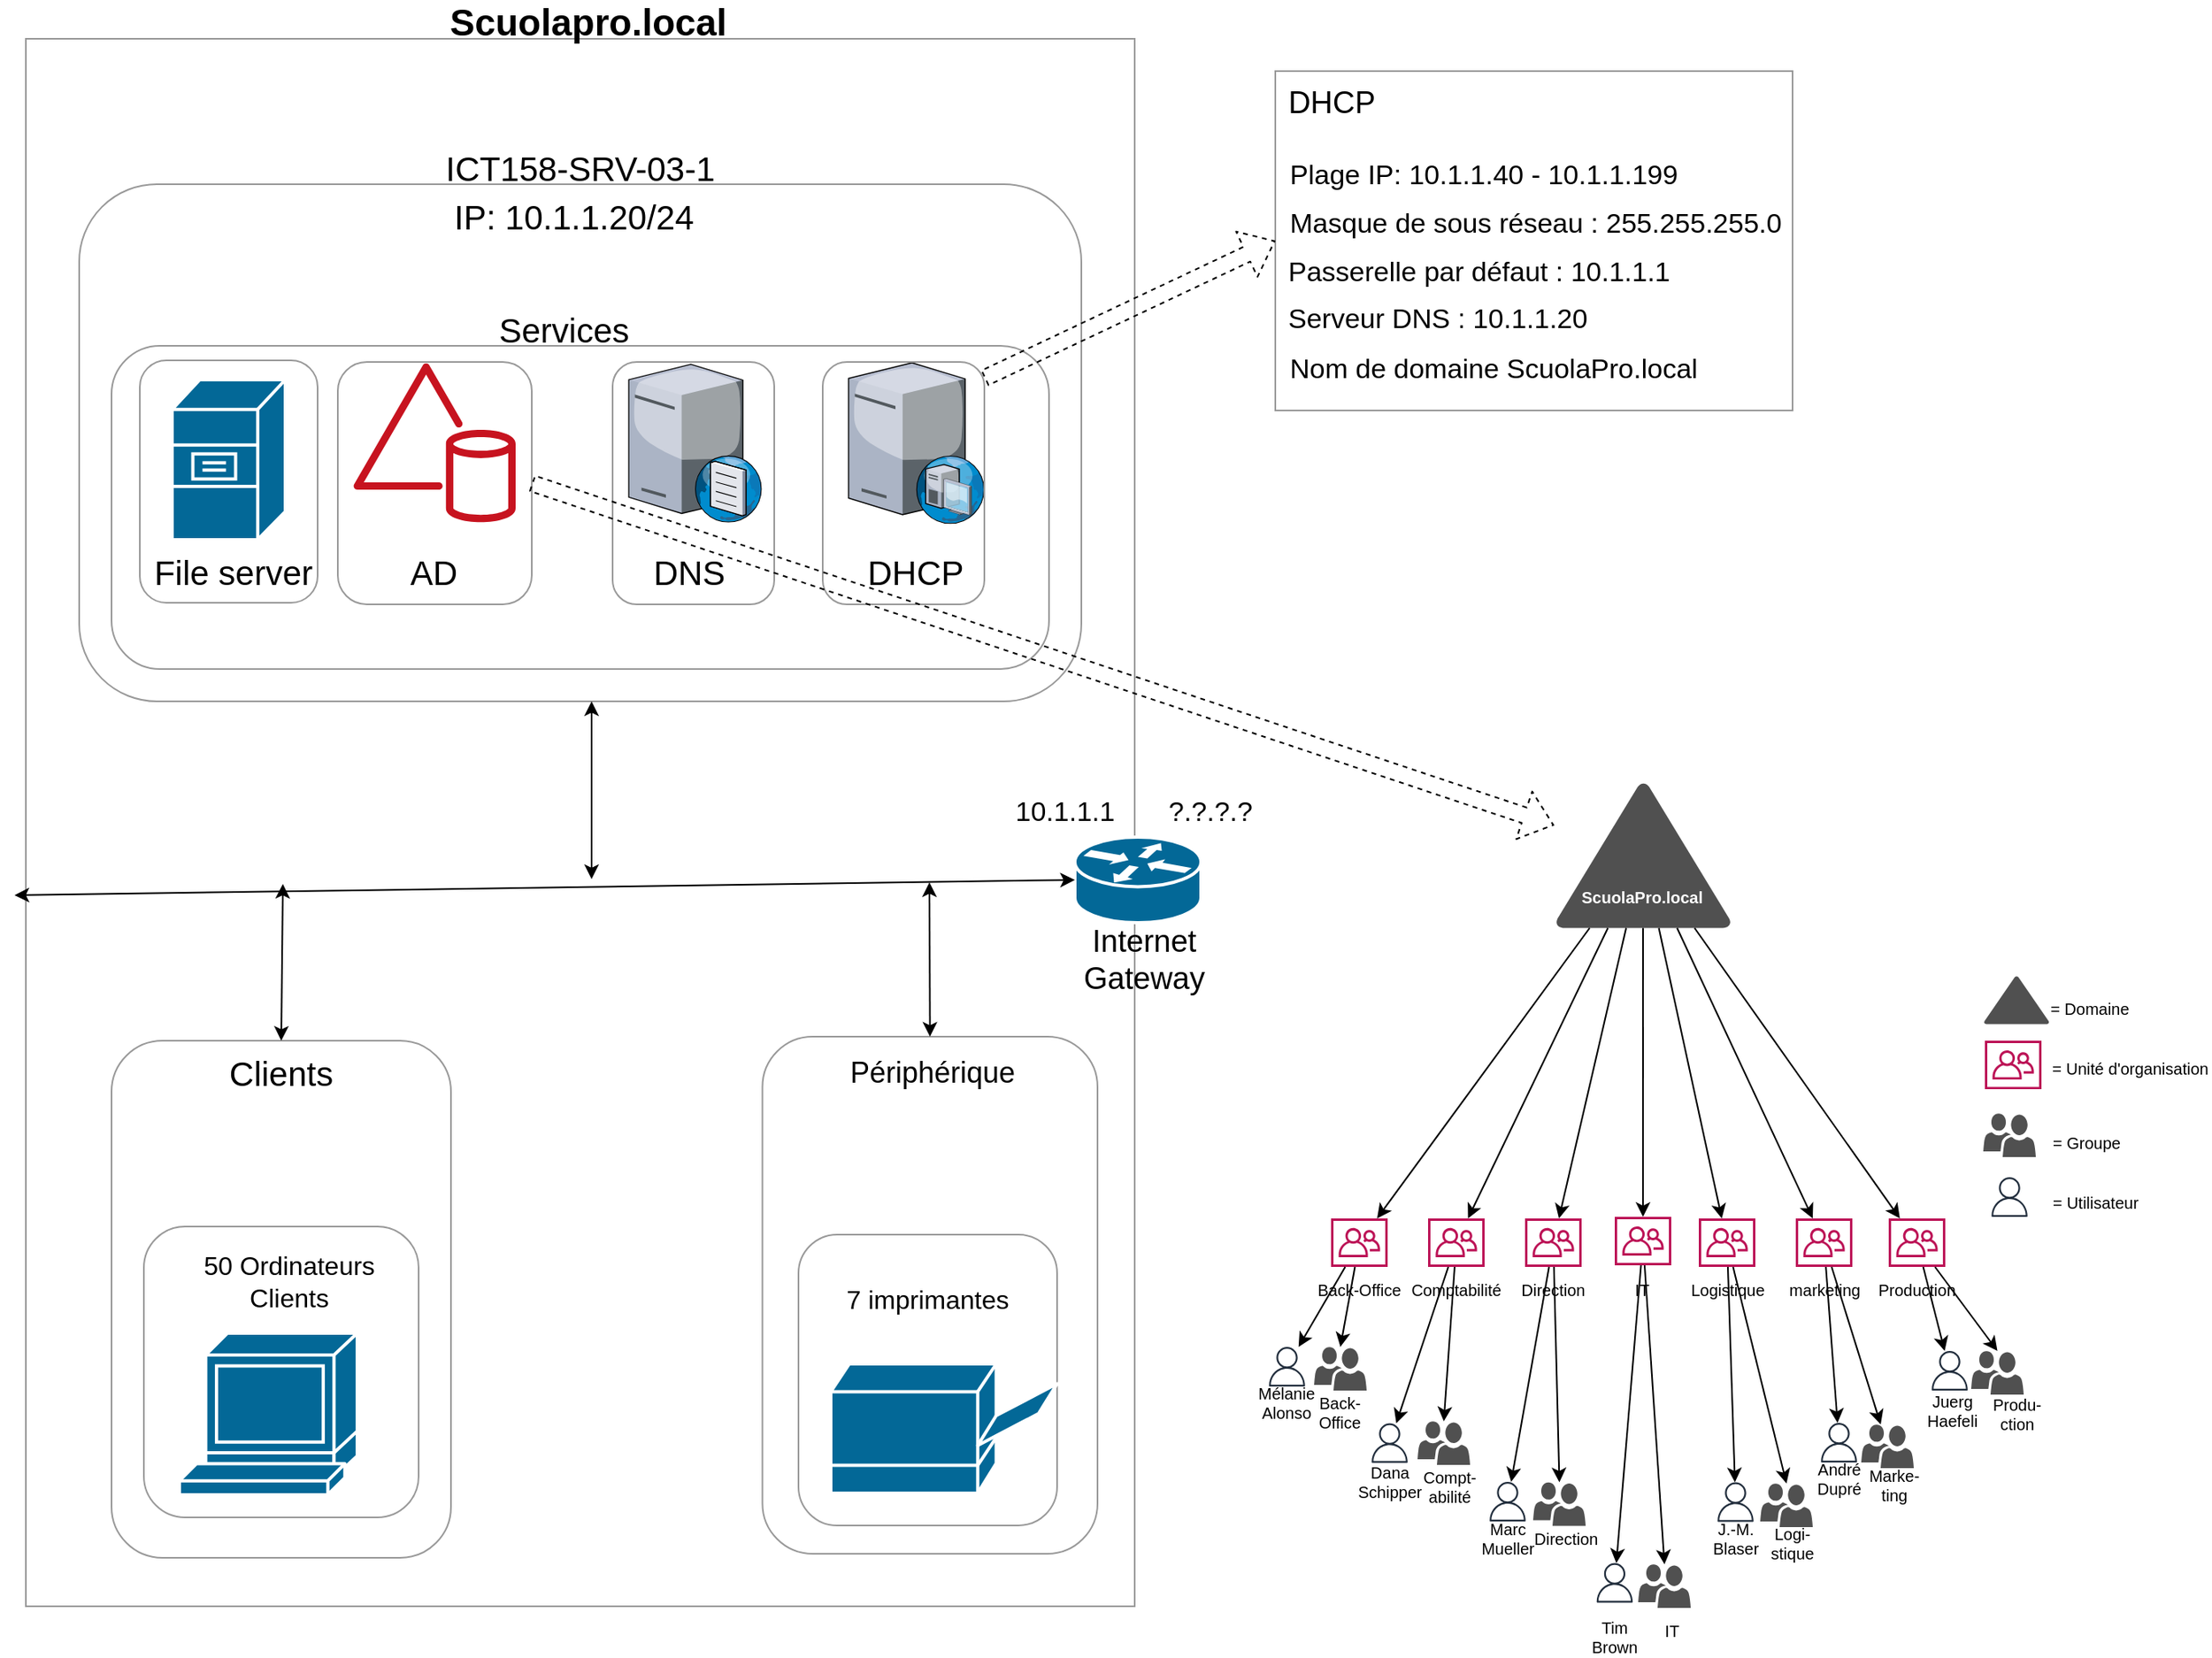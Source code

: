 <mxfile version="14.1.8" type="device" pages="2"><diagram id="6a731a19-8d31-9384-78a2-239565b7b9f0" name="Global"><mxGraphModel dx="1422" dy="822" grid="1" gridSize="10" guides="1" tooltips="1" connect="1" arrows="1" fold="1" page="1" pageScale="1" pageWidth="827" pageHeight="1169" background="#ffffff" math="0" shadow="0"><root><mxCell id="0"/><mxCell id="1" parent="0"/><mxCell id="oaJtDbXpyVue9W_6g73D-2257" value="" style="rounded=0;whiteSpace=wrap;html=1;fillColor=none;fontStyle=0;fontColor=#999999;strokeColor=#999999;" vertex="1" parent="1"><mxGeometry x="67" y="60" width="686" height="970" as="geometry"/></mxCell><mxCell id="oaJtDbXpyVue9W_6g73D-2407" value="" style="rounded=1;whiteSpace=wrap;html=1;labelBackgroundColor=none;strokeColor=#999999;fillColor=none;fontSize=16;fontColor=#999999;" vertex="1" parent="1"><mxGeometry x="522.7" y="677.5" width="207.3" height="320" as="geometry"/></mxCell><mxCell id="oaJtDbXpyVue9W_6g73D-2314" value="" style="rounded=1;whiteSpace=wrap;html=1;labelBackgroundColor=none;strokeColor=#999999;fillColor=none;fontSize=16;fontColor=#000000;align=left;" vertex="1" parent="1"><mxGeometry x="140" y="795" width="170" height="180" as="geometry"/></mxCell><mxCell id="oaJtDbXpyVue9W_6g73D-2313" value="" style="rounded=1;whiteSpace=wrap;html=1;labelBackgroundColor=none;strokeColor=#999999;fillColor=none;fontSize=19;fontColor=#000000;align=left;" vertex="1" parent="1"><mxGeometry x="545" y="800" width="160" height="180" as="geometry"/></mxCell><mxCell id="oaJtDbXpyVue9W_6g73D-2262" value="" style="rounded=1;whiteSpace=wrap;html=1;labelBackgroundColor=none;strokeColor=#999999;fillColor=none;fontSize=16;fontColor=#999999;" vertex="1" parent="1"><mxGeometry x="120" y="680" width="210" height="320" as="geometry"/></mxCell><mxCell id="oaJtDbXpyVue9W_6g73D-2279" value="" style="rounded=1;whiteSpace=wrap;html=1;labelBackgroundColor=none;strokeColor=#999999;fillColor=none;fontSize=16;fontColor=#999999;" vertex="1" parent="1"><mxGeometry x="100" y="150" width="620" height="320" as="geometry"/></mxCell><mxCell id="oaJtDbXpyVue9W_6g73D-2294" value="" style="rounded=1;whiteSpace=wrap;html=1;labelBackgroundColor=none;strokeColor=#999999;fillColor=none;fontSize=21;fontColor=#000000;align=left;" vertex="1" parent="1"><mxGeometry x="120" y="250" width="580" height="200" as="geometry"/></mxCell><mxCell id="oaJtDbXpyVue9W_6g73D-2303" value="" style="rounded=1;whiteSpace=wrap;html=1;labelBackgroundColor=none;strokeColor=#999999;fillColor=none;fontSize=21;fontColor=#000000;align=left;" vertex="1" parent="1"><mxGeometry x="137.5" y="259" width="110" height="150" as="geometry"/></mxCell><mxCell id="oaJtDbXpyVue9W_6g73D-2258" value="&lt;span style=&quot;box-sizing: border-box&quot;&gt;&lt;span style=&quot;box-sizing: border-box&quot;&gt;&lt;b&gt;&lt;font style=&quot;font-size: 23px&quot;&gt;Scuolapro.local&lt;/font&gt;&lt;/b&gt;&lt;/span&gt;&lt;/span&gt;" style="text;html=1;strokeColor=none;fillColor=none;align=center;verticalAlign=middle;whiteSpace=wrap;rounded=0;labelBackgroundColor=none;" vertex="1" parent="1"><mxGeometry x="320" y="40" width="190" height="20" as="geometry"/></mxCell><mxCell id="oaJtDbXpyVue9W_6g73D-2260" value="" style="shape=mxgraph.cisco.routers.router;html=1;pointerEvents=1;dashed=0;fillColor=#036897;strokeColor=#ffffff;strokeWidth=2;verticalLabelPosition=bottom;verticalAlign=top;align=center;outlineConnect=0;labelBackgroundColor=none;fontColor=#000000;" vertex="1" parent="1"><mxGeometry x="716" y="554" width="78" height="53" as="geometry"/></mxCell><mxCell id="oaJtDbXpyVue9W_6g73D-2261" value="&lt;span style=&quot;box-sizing: border-box; font-size: 19px;&quot;&gt;&lt;span style=&quot;box-sizing: border-box; font-size: 19px;&quot;&gt;&lt;span style=&quot;font-size: 19px;&quot;&gt;&lt;font style=&quot;font-size: 19px;&quot;&gt;Internet Gateway&lt;/font&gt;&lt;/span&gt;&lt;/span&gt;&lt;/span&gt;" style="text;html=1;strokeColor=none;fillColor=none;align=center;verticalAlign=middle;whiteSpace=wrap;rounded=0;labelBackgroundColor=none;fontSize=19;fontStyle=0" vertex="1" parent="1"><mxGeometry x="739" y="620" width="40" height="20" as="geometry"/></mxCell><mxCell id="oaJtDbXpyVue9W_6g73D-2264" value="" style="shape=mxgraph.cisco.computers_and_peripherals.printer;html=1;pointerEvents=1;dashed=0;fillColor=#036897;strokeColor=#ffffff;strokeWidth=2;verticalLabelPosition=bottom;verticalAlign=top;align=center;outlineConnect=0;labelBackgroundColor=none;fontSize=16;fontColor=#999999;" vertex="1" parent="1"><mxGeometry x="565.01" y="880" width="139.99" height="80" as="geometry"/></mxCell><mxCell id="oaJtDbXpyVue9W_6g73D-2265" value="" style="shape=mxgraph.cisco.computers_and_peripherals.terminal;html=1;pointerEvents=1;dashed=0;fillColor=#036897;strokeColor=#ffffff;strokeWidth=2;verticalLabelPosition=bottom;verticalAlign=top;align=center;outlineConnect=0;labelBackgroundColor=none;fontSize=16;fontColor=#999999;" vertex="1" parent="1"><mxGeometry x="162" y="861" width="110" height="100" as="geometry"/></mxCell><mxCell id="oaJtDbXpyVue9W_6g73D-2267" value="&lt;font color=&quot;#000000&quot; style=&quot;font-size: 16px;&quot;&gt;50 Ordinateurs Clients&lt;/font&gt;" style="text;html=1;strokeColor=none;fillColor=none;align=center;verticalAlign=middle;whiteSpace=wrap;rounded=0;labelBackgroundColor=none;fontSize=16;fontColor=#999999;" vertex="1" parent="1"><mxGeometry x="170" y="814" width="120" height="30" as="geometry"/></mxCell><mxCell id="oaJtDbXpyVue9W_6g73D-2268" value="&lt;font color=&quot;#000000&quot; style=&quot;font-size: 16px&quot;&gt;7 imprimantes&lt;/font&gt;" style="text;html=1;strokeColor=none;fillColor=none;align=center;verticalAlign=middle;whiteSpace=wrap;rounded=0;labelBackgroundColor=none;fontSize=16;fontColor=#999999;" vertex="1" parent="1"><mxGeometry x="560" y="830" width="130" height="20" as="geometry"/></mxCell><mxCell id="oaJtDbXpyVue9W_6g73D-2273" value="DHCP" style="text;html=1;strokeColor=none;fillColor=none;align=center;verticalAlign=middle;whiteSpace=wrap;rounded=0;labelBackgroundColor=none;fontSize=19;" vertex="1" parent="1"><mxGeometry x="840" y="80" width="70" height="40" as="geometry"/></mxCell><mxCell id="oaJtDbXpyVue9W_6g73D-2278" value="10.1.1.1" style="text;html=1;strokeColor=none;fillColor=none;align=center;verticalAlign=middle;whiteSpace=wrap;rounded=0;labelBackgroundColor=none;fontSize=17;fontColor=#000000;" vertex="1" parent="1"><mxGeometry x="670" y="524" width="80" height="30" as="geometry"/></mxCell><mxCell id="oaJtDbXpyVue9W_6g73D-2282" value="IP: 10.1.1.20/24" style="text;html=1;strokeColor=none;fillColor=none;align=left;verticalAlign=middle;whiteSpace=wrap;rounded=0;labelBackgroundColor=none;fontSize=21;fontColor=#000000;" vertex="1" parent="1"><mxGeometry x="330" y="160" width="160" height="20" as="geometry"/></mxCell><mxCell id="oaJtDbXpyVue9W_6g73D-2285" value="ICT158-SRV-03-1" style="text;html=1;strokeColor=none;fillColor=none;align=center;verticalAlign=middle;whiteSpace=wrap;rounded=0;labelBackgroundColor=none;fontSize=21;fontColor=#000000;" vertex="1" parent="1"><mxGeometry x="320" y="130" width="180" height="20" as="geometry"/></mxCell><mxCell id="oaJtDbXpyVue9W_6g73D-2286" value="Clients" style="text;html=1;strokeColor=none;fillColor=none;align=center;verticalAlign=middle;whiteSpace=wrap;rounded=0;labelBackgroundColor=none;fontSize=21;fontColor=#000000;" vertex="1" parent="1"><mxGeometry x="205" y="690.06" width="40" height="20" as="geometry"/></mxCell><mxCell id="oaJtDbXpyVue9W_6g73D-2289" value="" style="shape=mxgraph.cisco.servers.file_server;html=1;pointerEvents=1;dashed=0;fillColor=#036897;strokeColor=#ffffff;strokeWidth=2;verticalLabelPosition=bottom;verticalAlign=top;align=center;outlineConnect=0;labelBackgroundColor=none;fontSize=21;fontColor=#000000;" vertex="1" parent="1"><mxGeometry x="157.5" y="271" width="70" height="99" as="geometry"/></mxCell><mxCell id="oaJtDbXpyVue9W_6g73D-2290" value="" style="outlineConnect=0;fontColor=#232F3E;gradientColor=none;fillColor=#C7131F;strokeColor=none;dashed=0;verticalLabelPosition=bottom;verticalAlign=top;align=center;html=1;fontSize=12;fontStyle=0;aspect=fixed;pointerEvents=1;shape=mxgraph.aws4.simple_ad;labelBackgroundColor=none;" vertex="1" parent="1"><mxGeometry x="269.71" y="260.5" width="100.29" height="99" as="geometry"/></mxCell><mxCell id="oaJtDbXpyVue9W_6g73D-2291" value="" style="verticalLabelPosition=bottom;aspect=fixed;html=1;verticalAlign=top;strokeColor=none;align=center;outlineConnect=0;shape=mxgraph.citrix.dns_server;labelBackgroundColor=none;fillColor=none;fontSize=21;fontColor=#000000;" vertex="1" parent="1"><mxGeometry x="440" y="259" width="82.7" height="100" as="geometry"/></mxCell><mxCell id="oaJtDbXpyVue9W_6g73D-2292" value="" style="verticalLabelPosition=bottom;aspect=fixed;html=1;verticalAlign=top;strokeColor=none;align=center;outlineConnect=0;shape=mxgraph.citrix.dhcp_server;labelBackgroundColor=none;fillColor=none;fontSize=21;fontColor=#000000;" vertex="1" parent="1"><mxGeometry x="575.98" y="260.5" width="84.02" height="99.5" as="geometry"/></mxCell><mxCell id="oaJtDbXpyVue9W_6g73D-2293" value="Services" style="text;html=1;strokeColor=none;fillColor=none;align=center;verticalAlign=middle;whiteSpace=wrap;rounded=0;labelBackgroundColor=none;fontSize=21;fontColor=#000000;" vertex="1" parent="1"><mxGeometry x="380" y="230" width="40" height="20" as="geometry"/></mxCell><mxCell id="oaJtDbXpyVue9W_6g73D-2295" value="File server" style="text;html=1;strokeColor=none;fillColor=none;align=center;verticalAlign=middle;whiteSpace=wrap;rounded=0;labelBackgroundColor=none;fontSize=21;fontColor=#000000;" vertex="1" parent="1"><mxGeometry x="142.5" y="380" width="105" height="20" as="geometry"/></mxCell><mxCell id="oaJtDbXpyVue9W_6g73D-2296" value="AD" style="text;html=1;strokeColor=none;fillColor=none;align=center;verticalAlign=middle;whiteSpace=wrap;rounded=0;labelBackgroundColor=none;fontSize=21;fontColor=#000000;" vertex="1" parent="1"><mxGeometry x="267.36" y="380" width="105" height="20" as="geometry"/></mxCell><mxCell id="oaJtDbXpyVue9W_6g73D-2297" value="DNS" style="text;html=1;strokeColor=none;fillColor=none;align=center;verticalAlign=middle;whiteSpace=wrap;rounded=0;labelBackgroundColor=none;fontSize=21;fontColor=#000000;" vertex="1" parent="1"><mxGeometry x="425" y="380" width="105" height="20" as="geometry"/></mxCell><mxCell id="oaJtDbXpyVue9W_6g73D-2298" value="DHCP" style="text;html=1;strokeColor=none;fillColor=none;align=center;verticalAlign=middle;whiteSpace=wrap;rounded=0;labelBackgroundColor=none;fontSize=21;fontColor=#000000;" vertex="1" parent="1"><mxGeometry x="565" y="380" width="105" height="20" as="geometry"/></mxCell><mxCell id="oaJtDbXpyVue9W_6g73D-2300" value="" style="rounded=1;whiteSpace=wrap;html=1;labelBackgroundColor=none;strokeColor=#999999;fillColor=none;fontSize=21;fontColor=#000000;align=left;" vertex="1" parent="1"><mxGeometry x="560" y="260" width="100" height="150" as="geometry"/></mxCell><mxCell id="oaJtDbXpyVue9W_6g73D-2301" value="" style="rounded=1;whiteSpace=wrap;html=1;labelBackgroundColor=none;strokeColor=#999999;fillColor=none;fontSize=21;fontColor=#000000;align=left;" vertex="1" parent="1"><mxGeometry x="430" y="260" width="100" height="150" as="geometry"/></mxCell><mxCell id="oaJtDbXpyVue9W_6g73D-2302" value="" style="rounded=1;whiteSpace=wrap;html=1;labelBackgroundColor=none;strokeColor=#999999;fillColor=none;fontSize=21;fontColor=#000000;align=left;" vertex="1" parent="1"><mxGeometry x="260" y="260" width="120" height="150" as="geometry"/></mxCell><mxCell id="oaJtDbXpyVue9W_6g73D-2308" value="" style="endArrow=classic;startArrow=classic;html=1;fontSize=21;fontColor=#000000;exitX=0.5;exitY=0;exitDx=0;exitDy=0;" edge="1" parent="1" source="oaJtDbXpyVue9W_6g73D-2262"><mxGeometry width="50" height="50" relative="1" as="geometry"><mxPoint x="226" y="670" as="sourcePoint"/><mxPoint x="226" y="583" as="targetPoint"/></mxGeometry></mxCell><mxCell id="oaJtDbXpyVue9W_6g73D-2316" value="Plage IP: 10.1.1.40 -&amp;nbsp;10.1.1.199" style="text;html=1;strokeColor=none;fillColor=none;align=left;verticalAlign=middle;whiteSpace=wrap;rounded=0;labelBackgroundColor=none;fontSize=17;fontColor=#000000;" vertex="1" parent="1"><mxGeometry x="847" y="120" width="250" height="50" as="geometry"/></mxCell><mxCell id="oaJtDbXpyVue9W_6g73D-2318" value="Masque de sous réseau : 255.255.255.0" style="text;html=1;strokeColor=none;fillColor=none;align=left;verticalAlign=middle;whiteSpace=wrap;rounded=0;labelBackgroundColor=none;fontSize=17;fontColor=#000000;" vertex="1" parent="1"><mxGeometry x="847" y="150" width="313" height="50" as="geometry"/></mxCell><mxCell id="oaJtDbXpyVue9W_6g73D-2319" value="Serveur DNS : 10.1.1.20" style="text;html=1;strokeColor=none;fillColor=none;align=left;verticalAlign=middle;whiteSpace=wrap;rounded=0;labelBackgroundColor=none;fontSize=17;fontColor=#000000;" vertex="1" parent="1"><mxGeometry x="846" y="209" width="313" height="50" as="geometry"/></mxCell><mxCell id="oaJtDbXpyVue9W_6g73D-2320" value="Nom de domaine ScuolaPro.local" style="text;html=1;strokeColor=none;fillColor=none;align=left;verticalAlign=middle;whiteSpace=wrap;rounded=0;labelBackgroundColor=none;fontSize=17;fontColor=#000000;" vertex="1" parent="1"><mxGeometry x="847" y="240" width="313" height="50" as="geometry"/></mxCell><mxCell id="oaJtDbXpyVue9W_6g73D-2321" value="Passerelle par défaut : 10.1.1.1" style="text;html=1;strokeColor=none;fillColor=none;align=left;verticalAlign=middle;whiteSpace=wrap;rounded=0;labelBackgroundColor=none;fontSize=17;fontColor=#000000;" vertex="1" parent="1"><mxGeometry x="846" y="180" width="313" height="50" as="geometry"/></mxCell><mxCell id="oaJtDbXpyVue9W_6g73D-2322" value="" style="rounded=0;whiteSpace=wrap;html=1;labelBackgroundColor=none;strokeColor=#999999;fillColor=none;fontSize=17;fontColor=#000000;align=left;" vertex="1" parent="1"><mxGeometry x="840" y="80" width="320" height="210" as="geometry"/></mxCell><mxCell id="oaJtDbXpyVue9W_6g73D-2323" value="" style="endArrow=classic;html=1;fontSize=17;fontColor=#000000;entryX=0;entryY=0.5;entryDx=0;entryDy=0;shape=flexArrow;dashed=1;" edge="1" parent="1" target="oaJtDbXpyVue9W_6g73D-2322"><mxGeometry width="50" height="50" relative="1" as="geometry"><mxPoint x="660" y="270" as="sourcePoint"/><mxPoint x="990" y="340" as="targetPoint"/></mxGeometry></mxCell><mxCell id="oaJtDbXpyVue9W_6g73D-2324" value="" style="endArrow=classic;html=1;fontSize=17;fontColor=#000000;exitX=1;exitY=0.5;exitDx=0;exitDy=0;shape=flexArrow;dashed=1;" edge="1" parent="1" source="oaJtDbXpyVue9W_6g73D-2302" target="oaJtDbXpyVue9W_6g73D-2327"><mxGeometry width="50" height="50" relative="1" as="geometry"><mxPoint x="730" y="442.5" as="sourcePoint"/><mxPoint x="880" y="580" as="targetPoint"/></mxGeometry></mxCell><mxCell id="oaJtDbXpyVue9W_6g73D-2327" value="" style="pointerEvents=1;shadow=0;dashed=0;html=1;strokeColor=none;fillColor=#505050;labelPosition=center;verticalLabelPosition=bottom;verticalAlign=top;outlineConnect=0;align=center;shape=mxgraph.office.security.domain;labelBackgroundColor=none;fontSize=17;fontColor=#000000;" vertex="1" parent="1"><mxGeometry x="1012.49" y="520" width="110" height="90.25" as="geometry"/></mxCell><mxCell id="oaJtDbXpyVue9W_6g73D-2328" value="ScuolaPro.local" style="text;html=1;align=center;verticalAlign=middle;whiteSpace=wrap;rounded=0;labelBackgroundColor=none;fontSize=10;fontColor=#FFFFFF;fontStyle=1" vertex="1" parent="1"><mxGeometry x="1032" y="580.5" width="70" height="20" as="geometry"/></mxCell><mxCell id="oaJtDbXpyVue9W_6g73D-2329" value="" style="outlineConnect=0;fontColor=#232F3E;gradientColor=none;fillColor=#BC1356;strokeColor=none;dashed=0;verticalLabelPosition=bottom;verticalAlign=top;align=center;html=1;fontSize=12;fontStyle=0;aspect=fixed;pointerEvents=1;shape=mxgraph.aws4.organizations_organizational_unit;labelBackgroundColor=none;" vertex="1" parent="1"><mxGeometry x="874.5" y="789.97" width="35" height="30.06" as="geometry"/></mxCell><mxCell id="oaJtDbXpyVue9W_6g73D-2330" value="Back-Office" style="text;html=1;strokeColor=none;fillColor=none;align=center;verticalAlign=middle;whiteSpace=wrap;rounded=0;labelBackgroundColor=none;fontSize=10;fontColor=#000000;" vertex="1" parent="1"><mxGeometry x="862" y="824" width="60" height="20" as="geometry"/></mxCell><mxCell id="oaJtDbXpyVue9W_6g73D-2332" value="" style="outlineConnect=0;fontColor=#232F3E;gradientColor=none;fillColor=#BC1356;strokeColor=none;dashed=0;verticalLabelPosition=bottom;verticalAlign=top;align=center;html=1;fontSize=12;fontStyle=0;aspect=fixed;pointerEvents=1;shape=mxgraph.aws4.organizations_organizational_unit;labelBackgroundColor=none;" vertex="1" parent="1"><mxGeometry x="934.5" y="789.97" width="35" height="30.06" as="geometry"/></mxCell><mxCell id="oaJtDbXpyVue9W_6g73D-2333" value="Comptabilité" style="text;html=1;strokeColor=none;fillColor=none;align=center;verticalAlign=middle;whiteSpace=wrap;rounded=0;labelBackgroundColor=none;fontSize=10;fontColor=#000000;" vertex="1" parent="1"><mxGeometry x="922" y="824" width="60" height="20" as="geometry"/></mxCell><mxCell id="oaJtDbXpyVue9W_6g73D-2334" value="" style="outlineConnect=0;fontColor=#232F3E;gradientColor=none;fillColor=#BC1356;strokeColor=none;dashed=0;verticalLabelPosition=bottom;verticalAlign=top;align=center;html=1;fontSize=12;fontStyle=0;aspect=fixed;pointerEvents=1;shape=mxgraph.aws4.organizations_organizational_unit;labelBackgroundColor=none;" vertex="1" parent="1"><mxGeometry x="994.5" y="789.97" width="35" height="30.06" as="geometry"/></mxCell><mxCell id="oaJtDbXpyVue9W_6g73D-2335" value="Direction" style="text;html=1;strokeColor=none;fillColor=none;align=center;verticalAlign=middle;whiteSpace=wrap;rounded=0;labelBackgroundColor=none;fontSize=10;fontColor=#000000;" vertex="1" parent="1"><mxGeometry x="982" y="824" width="60" height="20" as="geometry"/></mxCell><mxCell id="oaJtDbXpyVue9W_6g73D-2336" value="" style="outlineConnect=0;fontColor=#232F3E;gradientColor=none;fillColor=#BC1356;strokeColor=none;dashed=0;verticalLabelPosition=bottom;verticalAlign=top;align=center;html=1;fontSize=12;fontStyle=0;aspect=fixed;pointerEvents=1;shape=mxgraph.aws4.organizations_organizational_unit;labelBackgroundColor=none;" vertex="1" parent="1"><mxGeometry x="1050" y="789" width="34.97" height="30.03" as="geometry"/></mxCell><mxCell id="oaJtDbXpyVue9W_6g73D-2337" value="IT" style="text;html=1;strokeColor=none;fillColor=none;align=center;verticalAlign=middle;whiteSpace=wrap;rounded=0;labelBackgroundColor=none;fontSize=10;fontColor=#000000;" vertex="1" parent="1"><mxGeometry x="1057.48" y="824" width="20" height="20" as="geometry"/></mxCell><mxCell id="oaJtDbXpyVue9W_6g73D-2338" value="" style="outlineConnect=0;fontColor=#232F3E;gradientColor=none;fillColor=#BC1356;strokeColor=none;dashed=0;verticalLabelPosition=bottom;verticalAlign=top;align=center;html=1;fontSize=12;fontStyle=0;aspect=fixed;pointerEvents=1;shape=mxgraph.aws4.organizations_organizational_unit;labelBackgroundColor=none;" vertex="1" parent="1"><mxGeometry x="1102" y="789.97" width="35" height="30.06" as="geometry"/></mxCell><mxCell id="oaJtDbXpyVue9W_6g73D-2339" value="Logistique" style="text;html=1;strokeColor=none;fillColor=none;align=center;verticalAlign=middle;whiteSpace=wrap;rounded=0;labelBackgroundColor=none;fontSize=10;fontColor=#000000;" vertex="1" parent="1"><mxGeometry x="1089.5" y="824" width="60" height="20" as="geometry"/></mxCell><mxCell id="oaJtDbXpyVue9W_6g73D-2340" value="" style="outlineConnect=0;fontColor=#232F3E;gradientColor=none;fillColor=#BC1356;strokeColor=none;dashed=0;verticalLabelPosition=bottom;verticalAlign=top;align=center;html=1;fontSize=12;fontStyle=0;aspect=fixed;pointerEvents=1;shape=mxgraph.aws4.organizations_organizational_unit;labelBackgroundColor=none;" vertex="1" parent="1"><mxGeometry x="1162" y="789.97" width="35" height="30.06" as="geometry"/></mxCell><mxCell id="oaJtDbXpyVue9W_6g73D-2341" value="marketing" style="text;html=1;strokeColor=none;fillColor=none;align=center;verticalAlign=middle;whiteSpace=wrap;rounded=0;labelBackgroundColor=none;fontSize=10;fontColor=#000000;" vertex="1" parent="1"><mxGeometry x="1149.5" y="824" width="60" height="20" as="geometry"/></mxCell><mxCell id="oaJtDbXpyVue9W_6g73D-2342" value="" style="outlineConnect=0;fontColor=#232F3E;gradientColor=none;fillColor=#BC1356;strokeColor=none;dashed=0;verticalLabelPosition=bottom;verticalAlign=top;align=center;html=1;fontSize=12;fontStyle=0;aspect=fixed;pointerEvents=1;shape=mxgraph.aws4.organizations_organizational_unit;labelBackgroundColor=none;" vertex="1" parent="1"><mxGeometry x="1219.5" y="789.97" width="35" height="30.06" as="geometry"/></mxCell><mxCell id="oaJtDbXpyVue9W_6g73D-2343" value="Production" style="text;html=1;strokeColor=none;fillColor=none;align=center;verticalAlign=middle;whiteSpace=wrap;rounded=0;labelBackgroundColor=none;fontSize=10;fontColor=#000000;" vertex="1" parent="1"><mxGeometry x="1207" y="824" width="60" height="20" as="geometry"/></mxCell><mxCell id="oaJtDbXpyVue9W_6g73D-2344" value="" style="endArrow=classic;html=1;fontSize=10;fontColor=#000000;" edge="1" parent="1" source="oaJtDbXpyVue9W_6g73D-2327" target="oaJtDbXpyVue9W_6g73D-2329"><mxGeometry width="50" height="50" relative="1" as="geometry"><mxPoint x="967" y="640" as="sourcePoint"/><mxPoint x="1017" y="590" as="targetPoint"/></mxGeometry></mxCell><mxCell id="oaJtDbXpyVue9W_6g73D-2347" value="" style="endArrow=classic;html=1;fontSize=10;fontColor=#000000;" edge="1" parent="1" source="oaJtDbXpyVue9W_6g73D-2327" target="oaJtDbXpyVue9W_6g73D-2332"><mxGeometry width="50" height="50" relative="1" as="geometry"><mxPoint x="1037" y="620.25" as="sourcePoint"/><mxPoint x="912.401" y="799.996" as="targetPoint"/></mxGeometry></mxCell><mxCell id="oaJtDbXpyVue9W_6g73D-2348" value="" style="endArrow=classic;html=1;fontSize=10;fontColor=#000000;" edge="1" parent="1" source="oaJtDbXpyVue9W_6g73D-2327" target="oaJtDbXpyVue9W_6g73D-2334"><mxGeometry width="50" height="50" relative="1" as="geometry"><mxPoint x="1047" y="630.25" as="sourcePoint"/><mxPoint x="922.401" y="809.996" as="targetPoint"/></mxGeometry></mxCell><mxCell id="oaJtDbXpyVue9W_6g73D-2349" value="" style="endArrow=classic;html=1;fontSize=10;fontColor=#000000;" edge="1" parent="1" source="oaJtDbXpyVue9W_6g73D-2327" target="oaJtDbXpyVue9W_6g73D-2336"><mxGeometry width="50" height="50" relative="1" as="geometry"><mxPoint x="1057" y="640.25" as="sourcePoint"/><mxPoint x="932.401" y="819.996" as="targetPoint"/></mxGeometry></mxCell><mxCell id="oaJtDbXpyVue9W_6g73D-2350" value="" style="endArrow=classic;html=1;fontSize=10;fontColor=#000000;" edge="1" parent="1" source="oaJtDbXpyVue9W_6g73D-2327" target="oaJtDbXpyVue9W_6g73D-2338"><mxGeometry width="50" height="50" relative="1" as="geometry"><mxPoint x="1067" y="650.25" as="sourcePoint"/><mxPoint x="942.401" y="829.996" as="targetPoint"/></mxGeometry></mxCell><mxCell id="oaJtDbXpyVue9W_6g73D-2351" value="" style="endArrow=classic;html=1;fontSize=10;fontColor=#000000;" edge="1" parent="1" source="oaJtDbXpyVue9W_6g73D-2327" target="oaJtDbXpyVue9W_6g73D-2340"><mxGeometry width="50" height="50" relative="1" as="geometry"><mxPoint x="1077" y="660.25" as="sourcePoint"/><mxPoint x="952.401" y="839.996" as="targetPoint"/></mxGeometry></mxCell><mxCell id="oaJtDbXpyVue9W_6g73D-2352" value="" style="endArrow=classic;html=1;fontSize=10;fontColor=#000000;" edge="1" parent="1" source="oaJtDbXpyVue9W_6g73D-2327" target="oaJtDbXpyVue9W_6g73D-2342"><mxGeometry width="50" height="50" relative="1" as="geometry"><mxPoint x="1087" y="670.25" as="sourcePoint"/><mxPoint x="962.401" y="849.996" as="targetPoint"/></mxGeometry></mxCell><mxCell id="oaJtDbXpyVue9W_6g73D-2354" value="" style="pointerEvents=1;shadow=0;dashed=0;html=1;strokeColor=none;labelPosition=center;verticalLabelPosition=bottom;verticalAlign=top;align=center;fillColor=#505050;shape=mxgraph.mscae.intune.user_group;labelBackgroundColor=none;fontSize=10;fontColor=#FFFFFF;" vertex="1" parent="1"><mxGeometry x="864" y="869.5" width="32.5" height="27" as="geometry"/></mxCell><mxCell id="oaJtDbXpyVue9W_6g73D-2355" value="" style="outlineConnect=0;fontColor=#232F3E;gradientColor=none;fillColor=#232F3E;strokeColor=none;dashed=0;verticalLabelPosition=bottom;verticalAlign=top;align=center;html=1;fontSize=12;fontStyle=0;aspect=fixed;pointerEvents=1;shape=mxgraph.aws4.user;labelBackgroundColor=none;" vertex="1" parent="1"><mxGeometry x="835" y="869.5" width="24.5" height="24.5" as="geometry"/></mxCell><mxCell id="oaJtDbXpyVue9W_6g73D-2357" value="" style="endArrow=classic;html=1;fontSize=10;fontColor=#FFFFFF;" edge="1" parent="1" source="oaJtDbXpyVue9W_6g73D-2329" target="oaJtDbXpyVue9W_6g73D-2355"><mxGeometry width="50" height="50" relative="1" as="geometry"><mxPoint x="807" y="900" as="sourcePoint"/><mxPoint x="857" y="850" as="targetPoint"/></mxGeometry></mxCell><mxCell id="oaJtDbXpyVue9W_6g73D-2358" value="" style="endArrow=classic;html=1;fontSize=10;fontColor=#FFFFFF;entryX=0.5;entryY=0;entryDx=0;entryDy=0;entryPerimeter=0;" edge="1" parent="1" source="oaJtDbXpyVue9W_6g73D-2329" target="oaJtDbXpyVue9W_6g73D-2354"><mxGeometry width="50" height="50" relative="1" as="geometry"><mxPoint x="957" y="930" as="sourcePoint"/><mxPoint x="1007" y="880" as="targetPoint"/></mxGeometry></mxCell><mxCell id="oaJtDbXpyVue9W_6g73D-2359" value="" style="pointerEvents=1;shadow=0;dashed=0;html=1;strokeColor=none;labelPosition=center;verticalLabelPosition=bottom;verticalAlign=top;align=center;fillColor=#505050;shape=mxgraph.mscae.intune.user_group;labelBackgroundColor=none;fontSize=10;fontColor=#FFFFFF;" vertex="1" parent="1"><mxGeometry x="928" y="915.5" width="32.5" height="27" as="geometry"/></mxCell><mxCell id="oaJtDbXpyVue9W_6g73D-2360" value="" style="outlineConnect=0;fontColor=#232F3E;gradientColor=none;fillColor=#232F3E;strokeColor=none;dashed=0;verticalLabelPosition=bottom;verticalAlign=top;align=center;html=1;fontSize=12;fontStyle=0;aspect=fixed;pointerEvents=1;shape=mxgraph.aws4.user;labelBackgroundColor=none;" vertex="1" parent="1"><mxGeometry x="898.5" y="916.75" width="24.5" height="24.5" as="geometry"/></mxCell><mxCell id="oaJtDbXpyVue9W_6g73D-2361" value="" style="endArrow=classic;html=1;fontSize=10;fontColor=#FFFFFF;" edge="1" parent="1" target="oaJtDbXpyVue9W_6g73D-2360" source="oaJtDbXpyVue9W_6g73D-2332"><mxGeometry width="50" height="50" relative="1" as="geometry"><mxPoint x="963.184" y="832.754" as="sourcePoint"/><mxPoint x="942.5" y="852.75" as="targetPoint"/></mxGeometry></mxCell><mxCell id="oaJtDbXpyVue9W_6g73D-2362" value="" style="endArrow=classic;html=1;fontSize=10;fontColor=#FFFFFF;entryX=0.5;entryY=0;entryDx=0;entryDy=0;entryPerimeter=0;" edge="1" parent="1" target="oaJtDbXpyVue9W_6g73D-2359" source="oaJtDbXpyVue9W_6g73D-2332"><mxGeometry width="50" height="50" relative="1" as="geometry"><mxPoint x="967.724" y="832.754" as="sourcePoint"/><mxPoint x="1092.5" y="882.75" as="targetPoint"/></mxGeometry></mxCell><mxCell id="oaJtDbXpyVue9W_6g73D-2363" value="" style="pointerEvents=1;shadow=0;dashed=0;html=1;strokeColor=none;labelPosition=center;verticalLabelPosition=bottom;verticalAlign=top;align=center;fillColor=#505050;shape=mxgraph.mscae.intune.user_group;labelBackgroundColor=none;fontSize=10;fontColor=#FFFFFF;" vertex="1" parent="1"><mxGeometry x="999.5" y="953.25" width="32.5" height="27" as="geometry"/></mxCell><mxCell id="oaJtDbXpyVue9W_6g73D-2364" value="" style="outlineConnect=0;fontColor=#232F3E;gradientColor=none;fillColor=#232F3E;strokeColor=none;dashed=0;verticalLabelPosition=bottom;verticalAlign=top;align=center;html=1;fontSize=12;fontStyle=0;aspect=fixed;pointerEvents=1;shape=mxgraph.aws4.user;labelBackgroundColor=none;" vertex="1" parent="1"><mxGeometry x="971.5" y="953" width="24.5" height="24.5" as="geometry"/></mxCell><mxCell id="oaJtDbXpyVue9W_6g73D-2365" value="" style="pointerEvents=1;shadow=0;dashed=0;html=1;strokeColor=none;labelPosition=center;verticalLabelPosition=bottom;verticalAlign=top;align=center;fillColor=#505050;shape=mxgraph.mscae.intune.user_group;labelBackgroundColor=none;fontSize=10;fontColor=#FFFFFF;" vertex="1" parent="1"><mxGeometry x="1064.5" y="1004" width="32.5" height="27" as="geometry"/></mxCell><mxCell id="oaJtDbXpyVue9W_6g73D-2366" value="" style="outlineConnect=0;fontColor=#232F3E;gradientColor=none;fillColor=#232F3E;strokeColor=none;dashed=0;verticalLabelPosition=bottom;verticalAlign=top;align=center;html=1;fontSize=12;fontStyle=0;aspect=fixed;pointerEvents=1;shape=mxgraph.aws4.user;labelBackgroundColor=none;" vertex="1" parent="1"><mxGeometry x="1037.73" y="1003.25" width="24.5" height="24.5" as="geometry"/></mxCell><mxCell id="oaJtDbXpyVue9W_6g73D-2367" value="" style="pointerEvents=1;shadow=0;dashed=0;html=1;strokeColor=none;labelPosition=center;verticalLabelPosition=bottom;verticalAlign=top;align=center;fillColor=#505050;shape=mxgraph.mscae.intune.user_group;labelBackgroundColor=none;fontSize=10;fontColor=#FFFFFF;" vertex="1" parent="1"><mxGeometry x="1140" y="954" width="32.5" height="27" as="geometry"/></mxCell><mxCell id="oaJtDbXpyVue9W_6g73D-2368" value="" style="outlineConnect=0;fontColor=#232F3E;gradientColor=none;fillColor=#232F3E;strokeColor=none;dashed=0;verticalLabelPosition=bottom;verticalAlign=top;align=center;html=1;fontSize=12;fontStyle=0;aspect=fixed;pointerEvents=1;shape=mxgraph.aws4.user;labelBackgroundColor=none;" vertex="1" parent="1"><mxGeometry x="1112.5" y="953.25" width="24.5" height="24.5" as="geometry"/></mxCell><mxCell id="oaJtDbXpyVue9W_6g73D-2369" value="" style="pointerEvents=1;shadow=0;dashed=0;html=1;strokeColor=none;labelPosition=center;verticalLabelPosition=bottom;verticalAlign=top;align=center;fillColor=#505050;shape=mxgraph.mscae.intune.user_group;labelBackgroundColor=none;fontSize=10;fontColor=#FFFFFF;" vertex="1" parent="1"><mxGeometry x="1202.5" y="917.5" width="32.5" height="27" as="geometry"/></mxCell><mxCell id="oaJtDbXpyVue9W_6g73D-2370" value="" style="outlineConnect=0;fontColor=#232F3E;gradientColor=none;fillColor=#232F3E;strokeColor=none;dashed=0;verticalLabelPosition=bottom;verticalAlign=top;align=center;html=1;fontSize=12;fontStyle=0;aspect=fixed;pointerEvents=1;shape=mxgraph.aws4.user;labelBackgroundColor=none;" vertex="1" parent="1"><mxGeometry x="1176.5" y="916.5" width="24.5" height="24.5" as="geometry"/></mxCell><mxCell id="oaJtDbXpyVue9W_6g73D-2371" value="" style="endArrow=classic;html=1;fontSize=10;fontColor=#FFFFFF;" edge="1" parent="1" source="oaJtDbXpyVue9W_6g73D-2336" target="oaJtDbXpyVue9W_6g73D-2366"><mxGeometry width="50" height="50" relative="1" as="geometry"><mxPoint x="961.132" y="830.004" as="sourcePoint"/><mxPoint x="954.25" y="949" as="targetPoint"/></mxGeometry></mxCell><mxCell id="oaJtDbXpyVue9W_6g73D-2372" value="" style="endArrow=classic;html=1;fontSize=10;fontColor=#FFFFFF;entryX=0.5;entryY=0;entryDx=0;entryDy=0;entryPerimeter=0;" edge="1" parent="1" source="oaJtDbXpyVue9W_6g73D-2336" target="oaJtDbXpyVue9W_6g73D-2365"><mxGeometry width="50" height="50" relative="1" as="geometry"><mxPoint x="971.132" y="840.004" as="sourcePoint"/><mxPoint x="964.25" y="959" as="targetPoint"/></mxGeometry></mxCell><mxCell id="oaJtDbXpyVue9W_6g73D-2373" value="" style="endArrow=classic;html=1;fontSize=10;fontColor=#FFFFFF;" edge="1" parent="1" source="oaJtDbXpyVue9W_6g73D-2334" target="oaJtDbXpyVue9W_6g73D-2364"><mxGeometry width="50" height="50" relative="1" as="geometry"><mxPoint x="981.132" y="850.004" as="sourcePoint"/><mxPoint x="974.25" y="969" as="targetPoint"/></mxGeometry></mxCell><mxCell id="oaJtDbXpyVue9W_6g73D-2374" value="" style="endArrow=classic;html=1;fontSize=10;fontColor=#FFFFFF;entryX=0.5;entryY=0;entryDx=0;entryDy=0;entryPerimeter=0;" edge="1" parent="1" source="oaJtDbXpyVue9W_6g73D-2334" target="oaJtDbXpyVue9W_6g73D-2363"><mxGeometry width="50" height="50" relative="1" as="geometry"><mxPoint x="991.132" y="860.004" as="sourcePoint"/><mxPoint x="984.25" y="979" as="targetPoint"/></mxGeometry></mxCell><mxCell id="oaJtDbXpyVue9W_6g73D-2375" value="" style="endArrow=classic;html=1;fontSize=10;fontColor=#FFFFFF;" edge="1" parent="1" source="oaJtDbXpyVue9W_6g73D-2338" target="oaJtDbXpyVue9W_6g73D-2368"><mxGeometry width="50" height="50" relative="1" as="geometry"><mxPoint x="1079.417" y="829.006" as="sourcePoint"/><mxPoint x="1095.75" y="955.75" as="targetPoint"/></mxGeometry></mxCell><mxCell id="oaJtDbXpyVue9W_6g73D-2376" value="" style="endArrow=classic;html=1;fontSize=10;fontColor=#FFFFFF;entryX=0.5;entryY=0;entryDx=0;entryDy=0;entryPerimeter=0;" edge="1" parent="1" source="oaJtDbXpyVue9W_6g73D-2338" target="oaJtDbXpyVue9W_6g73D-2367"><mxGeometry width="50" height="50" relative="1" as="geometry"><mxPoint x="1089.417" y="839.006" as="sourcePoint"/><mxPoint x="1105.75" y="965.75" as="targetPoint"/></mxGeometry></mxCell><mxCell id="oaJtDbXpyVue9W_6g73D-2377" value="" style="endArrow=classic;html=1;fontSize=10;fontColor=#FFFFFF;" edge="1" parent="1" source="oaJtDbXpyVue9W_6g73D-2340" target="oaJtDbXpyVue9W_6g73D-2370"><mxGeometry width="50" height="50" relative="1" as="geometry"><mxPoint x="1099.417" y="849.006" as="sourcePoint"/><mxPoint x="1115.75" y="975.75" as="targetPoint"/></mxGeometry></mxCell><mxCell id="oaJtDbXpyVue9W_6g73D-2378" value="" style="endArrow=classic;html=1;fontSize=10;fontColor=#FFFFFF;" edge="1" parent="1" source="oaJtDbXpyVue9W_6g73D-2340" target="oaJtDbXpyVue9W_6g73D-2369"><mxGeometry width="50" height="50" relative="1" as="geometry"><mxPoint x="1109.417" y="859.006" as="sourcePoint"/><mxPoint x="1125.75" y="985.75" as="targetPoint"/></mxGeometry></mxCell><mxCell id="oaJtDbXpyVue9W_6g73D-2379" value="" style="endArrow=classic;html=1;fontSize=10;fontColor=#FFFFFF;" edge="1" parent="1" source="oaJtDbXpyVue9W_6g73D-2342" target="oaJtDbXpyVue9W_6g73D-2382"><mxGeometry width="50" height="50" relative="1" as="geometry"><mxPoint x="1119.417" y="869.006" as="sourcePoint"/><mxPoint x="1237" y="890" as="targetPoint"/></mxGeometry></mxCell><mxCell id="oaJtDbXpyVue9W_6g73D-2380" value="" style="endArrow=classic;html=1;fontSize=10;fontColor=#FFFFFF;entryX=0.5;entryY=0;entryDx=0;entryDy=0;entryPerimeter=0;" edge="1" parent="1" source="oaJtDbXpyVue9W_6g73D-2342" target="oaJtDbXpyVue9W_6g73D-2381"><mxGeometry width="50" height="50" relative="1" as="geometry"><mxPoint x="1129.417" y="879.006" as="sourcePoint"/><mxPoint x="1257" y="890" as="targetPoint"/></mxGeometry></mxCell><mxCell id="oaJtDbXpyVue9W_6g73D-2381" value="" style="pointerEvents=1;shadow=0;dashed=0;html=1;strokeColor=none;labelPosition=center;verticalLabelPosition=bottom;verticalAlign=top;align=center;fillColor=#505050;shape=mxgraph.mscae.intune.user_group;labelBackgroundColor=none;fontSize=10;fontColor=#FFFFFF;" vertex="1" parent="1"><mxGeometry x="1270.5" y="872" width="32.5" height="27" as="geometry"/></mxCell><mxCell id="oaJtDbXpyVue9W_6g73D-2382" value="" style="outlineConnect=0;fontColor=#232F3E;gradientColor=none;fillColor=#232F3E;strokeColor=none;dashed=0;verticalLabelPosition=bottom;verticalAlign=top;align=center;html=1;fontSize=12;fontStyle=0;aspect=fixed;pointerEvents=1;shape=mxgraph.aws4.user;labelBackgroundColor=none;" vertex="1" parent="1"><mxGeometry x="1245" y="872" width="24.5" height="24.5" as="geometry"/></mxCell><mxCell id="oaJtDbXpyVue9W_6g73D-2385" value="&lt;font color=&quot;#000000&quot;&gt;Mélanie Alonso&lt;br&gt;&lt;/font&gt;" style="text;html=1;strokeColor=none;fillColor=none;align=center;verticalAlign=middle;whiteSpace=wrap;rounded=0;labelBackgroundColor=none;fontSize=10;fontColor=#FFFFFF;" vertex="1" parent="1"><mxGeometry x="827.25" y="894" width="40" height="20" as="geometry"/></mxCell><mxCell id="oaJtDbXpyVue9W_6g73D-2386" value="&lt;font color=&quot;#000000&quot;&gt;Back-Office&lt;br&gt;&lt;/font&gt;" style="text;html=1;strokeColor=none;fillColor=none;align=center;verticalAlign=middle;whiteSpace=wrap;rounded=0;labelBackgroundColor=none;fontSize=10;fontColor=#FFFFFF;" vertex="1" parent="1"><mxGeometry x="859.5" y="899.5" width="40" height="20" as="geometry"/></mxCell><mxCell id="oaJtDbXpyVue9W_6g73D-2387" value="&lt;font color=&quot;#000000&quot;&gt;Dana Schipper&lt;br&gt;&lt;/font&gt;" style="text;html=1;strokeColor=none;fillColor=none;align=center;verticalAlign=middle;whiteSpace=wrap;rounded=0;labelBackgroundColor=none;fontSize=10;fontColor=#FFFFFF;" vertex="1" parent="1"><mxGeometry x="890.75" y="942.5" width="40" height="20" as="geometry"/></mxCell><mxCell id="oaJtDbXpyVue9W_6g73D-2388" value="&lt;font color=&quot;#000000&quot;&gt;Compt-abilité&lt;br&gt;&lt;/font&gt;" style="text;html=1;strokeColor=none;fillColor=none;align=center;verticalAlign=middle;whiteSpace=wrap;rounded=0;labelBackgroundColor=none;fontSize=10;fontColor=#FFFFFF;" vertex="1" parent="1"><mxGeometry x="928" y="946" width="40" height="20" as="geometry"/></mxCell><mxCell id="oaJtDbXpyVue9W_6g73D-2389" value="&lt;font color=&quot;#000000&quot;&gt;Marc Mueller&lt;br&gt;&lt;/font&gt;" style="text;html=1;strokeColor=none;fillColor=none;align=center;verticalAlign=middle;whiteSpace=wrap;rounded=0;labelBackgroundColor=none;fontSize=10;fontColor=#FFFFFF;" vertex="1" parent="1"><mxGeometry x="963.75" y="977.75" width="40" height="20" as="geometry"/></mxCell><mxCell id="oaJtDbXpyVue9W_6g73D-2390" value="&lt;font color=&quot;#000000&quot;&gt;Direction&lt;br&gt;&lt;/font&gt;" style="text;html=1;strokeColor=none;fillColor=none;align=center;verticalAlign=middle;whiteSpace=wrap;rounded=0;labelBackgroundColor=none;fontSize=10;fontColor=#FFFFFF;" vertex="1" parent="1"><mxGeometry x="997.75" y="977.5" width="44.25" height="20" as="geometry"/></mxCell><mxCell id="oaJtDbXpyVue9W_6g73D-2391" value="&lt;font color=&quot;#000000&quot;&gt;Tim Brown&lt;br&gt;&lt;/font&gt;" style="text;html=1;strokeColor=none;fillColor=none;align=center;verticalAlign=middle;whiteSpace=wrap;rounded=0;labelBackgroundColor=none;fontSize=10;fontColor=#FFFFFF;" vertex="1" parent="1"><mxGeometry x="1029.98" y="1039" width="40" height="20" as="geometry"/></mxCell><mxCell id="oaJtDbXpyVue9W_6g73D-2392" value="&lt;font color=&quot;#000000&quot;&gt;IT&lt;br&gt;&lt;/font&gt;" style="text;html=1;strokeColor=none;fillColor=none;align=center;verticalAlign=middle;whiteSpace=wrap;rounded=0;labelBackgroundColor=none;fontSize=10;fontColor=#FFFFFF;" vertex="1" parent="1"><mxGeometry x="1064.5" y="1035" width="40.5" height="20" as="geometry"/></mxCell><mxCell id="oaJtDbXpyVue9W_6g73D-2393" value="&lt;font color=&quot;#000000&quot;&gt;J.-M. Blaser&lt;br&gt;&lt;/font&gt;" style="text;html=1;strokeColor=none;fillColor=none;align=center;verticalAlign=middle;whiteSpace=wrap;rounded=0;labelBackgroundColor=none;fontSize=10;fontColor=#FFFFFF;" vertex="1" parent="1"><mxGeometry x="1104.75" y="977.75" width="40" height="20" as="geometry"/></mxCell><mxCell id="oaJtDbXpyVue9W_6g73D-2394" value="&lt;font color=&quot;#000000&quot;&gt;Logi-stique&lt;br&gt;&lt;/font&gt;" style="text;html=1;strokeColor=none;fillColor=none;align=center;verticalAlign=middle;whiteSpace=wrap;rounded=0;labelBackgroundColor=none;fontSize=10;fontColor=#FFFFFF;" vertex="1" parent="1"><mxGeometry x="1140" y="981" width="40" height="20" as="geometry"/></mxCell><mxCell id="oaJtDbXpyVue9W_6g73D-2395" value="&lt;font color=&quot;#000000&quot;&gt;André Dupré&lt;br&gt;&lt;/font&gt;" style="text;html=1;strokeColor=none;fillColor=none;align=center;verticalAlign=middle;whiteSpace=wrap;rounded=0;labelBackgroundColor=none;fontSize=10;fontColor=#FFFFFF;" vertex="1" parent="1"><mxGeometry x="1168.75" y="941" width="40" height="20" as="geometry"/></mxCell><mxCell id="oaJtDbXpyVue9W_6g73D-2396" value="&lt;font color=&quot;#000000&quot;&gt;Marke-&lt;br&gt;ting&lt;br&gt;&lt;/font&gt;" style="text;html=1;strokeColor=none;fillColor=none;align=center;verticalAlign=middle;whiteSpace=wrap;rounded=0;labelBackgroundColor=none;fontSize=10;fontColor=#FFFFFF;" vertex="1" parent="1"><mxGeometry x="1202.5" y="944.5" width="40" height="20" as="geometry"/></mxCell><mxCell id="oaJtDbXpyVue9W_6g73D-2397" value="&lt;font color=&quot;#000000&quot;&gt;Juerg Haefeli&lt;br&gt;&lt;/font&gt;" style="text;html=1;strokeColor=none;fillColor=none;align=center;verticalAlign=middle;whiteSpace=wrap;rounded=0;labelBackgroundColor=none;fontSize=10;fontColor=#FFFFFF;" vertex="1" parent="1"><mxGeometry x="1239" y="899" width="40" height="20" as="geometry"/></mxCell><mxCell id="oaJtDbXpyVue9W_6g73D-2398" value="&lt;font color=&quot;#000000&quot;&gt;Produ-ction&lt;br&gt;&lt;/font&gt;" style="text;html=1;strokeColor=none;fillColor=none;align=center;verticalAlign=middle;whiteSpace=wrap;rounded=0;labelBackgroundColor=none;fontSize=10;fontColor=#FFFFFF;" vertex="1" parent="1"><mxGeometry x="1279" y="900.5" width="40" height="20" as="geometry"/></mxCell><mxCell id="oaJtDbXpyVue9W_6g73D-2399" value="" style="outlineConnect=0;fontColor=#232F3E;gradientColor=none;fillColor=#BC1356;strokeColor=none;dashed=0;verticalLabelPosition=bottom;verticalAlign=top;align=center;html=1;fontSize=12;fontStyle=0;aspect=fixed;pointerEvents=1;shape=mxgraph.aws4.organizations_organizational_unit;labelBackgroundColor=none;" vertex="1" parent="1"><mxGeometry x="1279" y="680" width="35" height="30.06" as="geometry"/></mxCell><mxCell id="oaJtDbXpyVue9W_6g73D-2400" value="" style="pointerEvents=1;shadow=0;dashed=0;html=1;strokeColor=none;labelPosition=center;verticalLabelPosition=bottom;verticalAlign=top;align=center;fillColor=#505050;shape=mxgraph.mscae.intune.user_group;labelBackgroundColor=none;fontSize=10;fontColor=#FFFFFF;" vertex="1" parent="1"><mxGeometry x="1278" y="725" width="32.5" height="27" as="geometry"/></mxCell><mxCell id="oaJtDbXpyVue9W_6g73D-2401" value="" style="outlineConnect=0;fontColor=#232F3E;gradientColor=none;fillColor=#232F3E;strokeColor=none;dashed=0;verticalLabelPosition=bottom;verticalAlign=top;align=center;html=1;fontSize=12;fontStyle=0;aspect=fixed;pointerEvents=1;shape=mxgraph.aws4.user;labelBackgroundColor=none;" vertex="1" parent="1"><mxGeometry x="1282" y="764.5" width="24.5" height="24.5" as="geometry"/></mxCell><mxCell id="oaJtDbXpyVue9W_6g73D-2402" value="&lt;font color=&quot;#000000&quot;&gt;= Unité d'organisation&lt;/font&gt;" style="text;html=1;strokeColor=none;fillColor=none;align=center;verticalAlign=middle;whiteSpace=wrap;rounded=0;labelBackgroundColor=none;fontSize=10;fontColor=#FFFFFF;" vertex="1" parent="1"><mxGeometry x="1318.5" y="687.03" width="100" height="20" as="geometry"/></mxCell><mxCell id="oaJtDbXpyVue9W_6g73D-2403" value="&lt;font color=&quot;#000000&quot;&gt;= Groupe&lt;/font&gt;" style="text;html=1;strokeColor=none;fillColor=none;align=center;verticalAlign=middle;whiteSpace=wrap;rounded=0;labelBackgroundColor=none;fontSize=10;fontColor=#FFFFFF;" vertex="1" parent="1"><mxGeometry x="1320" y="733" width="43.5" height="20" as="geometry"/></mxCell><mxCell id="oaJtDbXpyVue9W_6g73D-2404" value="&lt;font color=&quot;#000000&quot;&gt;= Utilisateur&lt;/font&gt;" style="text;html=1;strokeColor=none;fillColor=none;align=center;verticalAlign=middle;whiteSpace=wrap;rounded=0;labelBackgroundColor=none;fontSize=10;fontColor=#FFFFFF;" vertex="1" parent="1"><mxGeometry x="1316.5" y="769.97" width="60.5" height="20" as="geometry"/></mxCell><mxCell id="oaJtDbXpyVue9W_6g73D-2405" value="" style="pointerEvents=1;shadow=0;dashed=0;html=1;strokeColor=none;fillColor=#505050;labelPosition=center;verticalLabelPosition=bottom;verticalAlign=top;outlineConnect=0;align=center;shape=mxgraph.office.security.domain;labelBackgroundColor=none;fontSize=17;fontColor=#000000;" vertex="1" parent="1"><mxGeometry x="1278" y="640" width="41" height="29.75" as="geometry"/></mxCell><mxCell id="oaJtDbXpyVue9W_6g73D-2406" value="&lt;font color=&quot;#000000&quot;&gt;= Domaine&lt;/font&gt;" style="text;html=1;strokeColor=none;fillColor=none;align=center;verticalAlign=middle;whiteSpace=wrap;rounded=0;labelBackgroundColor=none;fontSize=10;fontColor=#FFFFFF;" vertex="1" parent="1"><mxGeometry x="1314" y="649.75" width="60" height="20" as="geometry"/></mxCell><mxCell id="oaJtDbXpyVue9W_6g73D-2410" value="&lt;font color=&quot;#000000&quot; style=&quot;font-size: 18px&quot;&gt;Périphérique&lt;/font&gt;" style="text;html=1;strokeColor=none;fillColor=none;align=center;verticalAlign=middle;whiteSpace=wrap;rounded=0;labelBackgroundColor=none;fontSize=10;fontColor=#FFFFFF;" vertex="1" parent="1"><mxGeometry x="608" y="690" width="40" height="20" as="geometry"/></mxCell><mxCell id="oaJtDbXpyVue9W_6g73D-2412" value="" style="endArrow=classic;startArrow=classic;html=1;fontSize=10;fontColor=#FFFFFF;exitX=0.5;exitY=0;exitDx=0;exitDy=0;" edge="1" parent="1" source="oaJtDbXpyVue9W_6g73D-2407"><mxGeometry width="50" height="50" relative="1" as="geometry"><mxPoint x="490" y="570" as="sourcePoint"/><mxPoint x="626" y="582" as="targetPoint"/></mxGeometry></mxCell><mxCell id="oaJtDbXpyVue9W_6g73D-2415" value="" style="endArrow=classic;startArrow=classic;html=1;fontSize=21;fontColor=#000000;entryX=0;entryY=0.5;entryDx=0;entryDy=0;entryPerimeter=0;" edge="1" parent="1" target="oaJtDbXpyVue9W_6g73D-2260"><mxGeometry width="50" height="50" relative="1" as="geometry"><mxPoint x="60" y="590" as="sourcePoint"/><mxPoint x="460" y="510" as="targetPoint"/></mxGeometry></mxCell><mxCell id="oaJtDbXpyVue9W_6g73D-2416" value="" style="endArrow=classic;startArrow=classic;html=1;fontSize=21;fontColor=#000000;" edge="1" parent="1"><mxGeometry width="50" height="50" relative="1" as="geometry"><mxPoint x="417" y="580" as="sourcePoint"/><mxPoint x="417" y="470" as="targetPoint"/></mxGeometry></mxCell><mxCell id="oaJtDbXpyVue9W_6g73D-2417" value="?.?.?.?" style="text;html=1;strokeColor=none;fillColor=none;align=center;verticalAlign=middle;whiteSpace=wrap;rounded=0;labelBackgroundColor=none;fontSize=17;fontColor=#000000;" vertex="1" parent="1"><mxGeometry x="760" y="524" width="80" height="30" as="geometry"/></mxCell></root></mxGraphModel></diagram><diagram id="swAttYw2LndOXr3h2L11" name="Serveur"><mxGraphModel dx="2370" dy="1370" grid="1" gridSize="10" guides="1" tooltips="1" connect="1" arrows="1" fold="1" page="1" pageScale="1" pageWidth="827" pageHeight="1169" math="0" shadow="0"><root><mxCell id="wwPTdQJ70lYG06H0X93s-0"/><mxCell id="wwPTdQJ70lYG06H0X93s-1" parent="wwPTdQJ70lYG06H0X93s-0"/><mxCell id="wwPTdQJ70lYG06H0X93s-427" value="" style="shape=image;html=1;verticalLabelPosition=bottom;verticalAlign=top;imageAspect=0;image=img/clipart/Gear_128x128.png;rounded=0;sketch=0;" vertex="1" parent="wwPTdQJ70lYG06H0X93s-1"><mxGeometry x="556" y="429" width="850" height="860" as="geometry"/></mxCell><mxCell id="wwPTdQJ70lYG06H0X93s-426" value="" style="shape=image;html=1;verticalLabelPosition=bottom;verticalAlign=top;imageAspect=1;aspect=fixed;image=img/clipart/Gear_128x128.png;rounded=0;sketch=0;" vertex="1" parent="wwPTdQJ70lYG06H0X93s-1"><mxGeometry x="160" width="801.31" height="940" as="geometry"/></mxCell></root></mxGraphModel></diagram></mxfile>